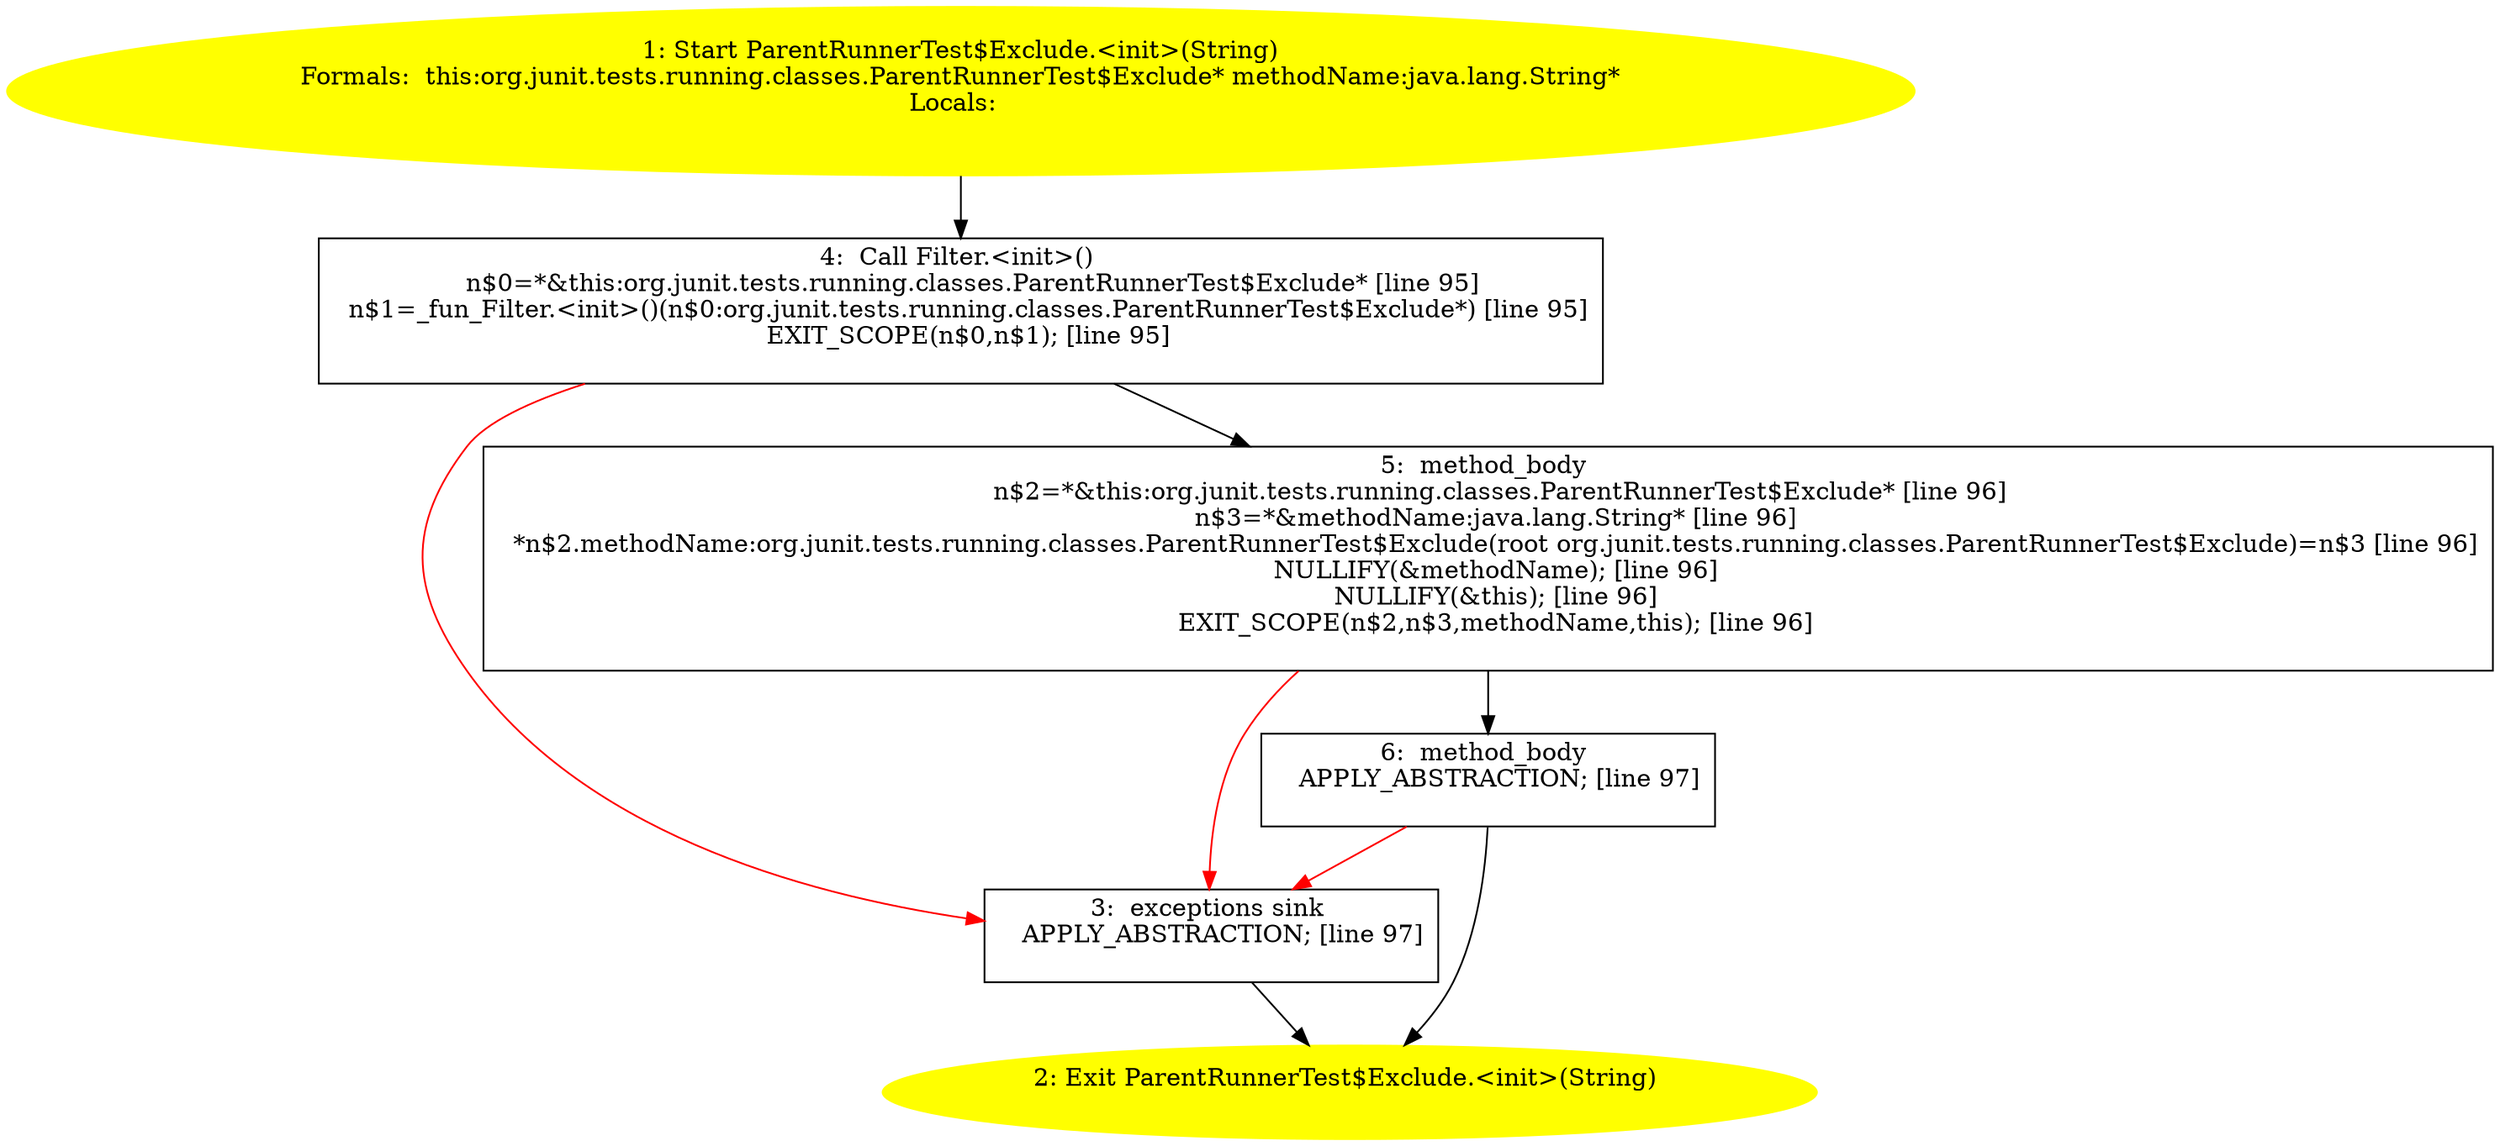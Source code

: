 /* @generated */
digraph cfg {
"org.junit.tests.running.classes.ParentRunnerTest$Exclude.<init>(java.lang.String).e8660f95de02456134efa44fd4854080_1" [label="1: Start ParentRunnerTest$Exclude.<init>(String)\nFormals:  this:org.junit.tests.running.classes.ParentRunnerTest$Exclude* methodName:java.lang.String*\nLocals:  \n  " color=yellow style=filled]
	

	 "org.junit.tests.running.classes.ParentRunnerTest$Exclude.<init>(java.lang.String).e8660f95de02456134efa44fd4854080_1" -> "org.junit.tests.running.classes.ParentRunnerTest$Exclude.<init>(java.lang.String).e8660f95de02456134efa44fd4854080_4" ;
"org.junit.tests.running.classes.ParentRunnerTest$Exclude.<init>(java.lang.String).e8660f95de02456134efa44fd4854080_2" [label="2: Exit ParentRunnerTest$Exclude.<init>(String) \n  " color=yellow style=filled]
	

"org.junit.tests.running.classes.ParentRunnerTest$Exclude.<init>(java.lang.String).e8660f95de02456134efa44fd4854080_3" [label="3:  exceptions sink \n   APPLY_ABSTRACTION; [line 97]\n " shape="box"]
	

	 "org.junit.tests.running.classes.ParentRunnerTest$Exclude.<init>(java.lang.String).e8660f95de02456134efa44fd4854080_3" -> "org.junit.tests.running.classes.ParentRunnerTest$Exclude.<init>(java.lang.String).e8660f95de02456134efa44fd4854080_2" ;
"org.junit.tests.running.classes.ParentRunnerTest$Exclude.<init>(java.lang.String).e8660f95de02456134efa44fd4854080_4" [label="4:  Call Filter.<init>() \n   n$0=*&this:org.junit.tests.running.classes.ParentRunnerTest$Exclude* [line 95]\n  n$1=_fun_Filter.<init>()(n$0:org.junit.tests.running.classes.ParentRunnerTest$Exclude*) [line 95]\n  EXIT_SCOPE(n$0,n$1); [line 95]\n " shape="box"]
	

	 "org.junit.tests.running.classes.ParentRunnerTest$Exclude.<init>(java.lang.String).e8660f95de02456134efa44fd4854080_4" -> "org.junit.tests.running.classes.ParentRunnerTest$Exclude.<init>(java.lang.String).e8660f95de02456134efa44fd4854080_5" ;
	 "org.junit.tests.running.classes.ParentRunnerTest$Exclude.<init>(java.lang.String).e8660f95de02456134efa44fd4854080_4" -> "org.junit.tests.running.classes.ParentRunnerTest$Exclude.<init>(java.lang.String).e8660f95de02456134efa44fd4854080_3" [color="red" ];
"org.junit.tests.running.classes.ParentRunnerTest$Exclude.<init>(java.lang.String).e8660f95de02456134efa44fd4854080_5" [label="5:  method_body \n   n$2=*&this:org.junit.tests.running.classes.ParentRunnerTest$Exclude* [line 96]\n  n$3=*&methodName:java.lang.String* [line 96]\n  *n$2.methodName:org.junit.tests.running.classes.ParentRunnerTest$Exclude(root org.junit.tests.running.classes.ParentRunnerTest$Exclude)=n$3 [line 96]\n  NULLIFY(&methodName); [line 96]\n  NULLIFY(&this); [line 96]\n  EXIT_SCOPE(n$2,n$3,methodName,this); [line 96]\n " shape="box"]
	

	 "org.junit.tests.running.classes.ParentRunnerTest$Exclude.<init>(java.lang.String).e8660f95de02456134efa44fd4854080_5" -> "org.junit.tests.running.classes.ParentRunnerTest$Exclude.<init>(java.lang.String).e8660f95de02456134efa44fd4854080_6" ;
	 "org.junit.tests.running.classes.ParentRunnerTest$Exclude.<init>(java.lang.String).e8660f95de02456134efa44fd4854080_5" -> "org.junit.tests.running.classes.ParentRunnerTest$Exclude.<init>(java.lang.String).e8660f95de02456134efa44fd4854080_3" [color="red" ];
"org.junit.tests.running.classes.ParentRunnerTest$Exclude.<init>(java.lang.String).e8660f95de02456134efa44fd4854080_6" [label="6:  method_body \n   APPLY_ABSTRACTION; [line 97]\n " shape="box"]
	

	 "org.junit.tests.running.classes.ParentRunnerTest$Exclude.<init>(java.lang.String).e8660f95de02456134efa44fd4854080_6" -> "org.junit.tests.running.classes.ParentRunnerTest$Exclude.<init>(java.lang.String).e8660f95de02456134efa44fd4854080_2" ;
	 "org.junit.tests.running.classes.ParentRunnerTest$Exclude.<init>(java.lang.String).e8660f95de02456134efa44fd4854080_6" -> "org.junit.tests.running.classes.ParentRunnerTest$Exclude.<init>(java.lang.String).e8660f95de02456134efa44fd4854080_3" [color="red" ];
}
